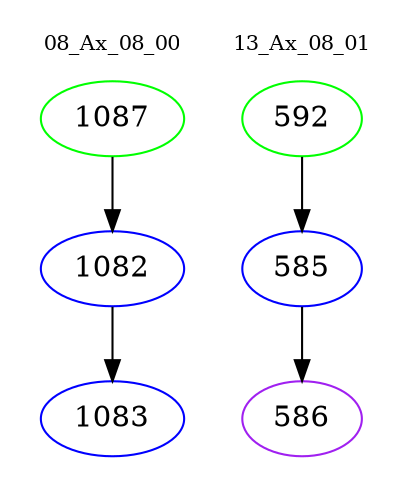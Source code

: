 digraph{
subgraph cluster_0 {
color = white
label = "08_Ax_08_00";
fontsize=10;
T0_1087 [label="1087", color="green"]
T0_1087 -> T0_1082 [color="black"]
T0_1082 [label="1082", color="blue"]
T0_1082 -> T0_1083 [color="black"]
T0_1083 [label="1083", color="blue"]
}
subgraph cluster_1 {
color = white
label = "13_Ax_08_01";
fontsize=10;
T1_592 [label="592", color="green"]
T1_592 -> T1_585 [color="black"]
T1_585 [label="585", color="blue"]
T1_585 -> T1_586 [color="black"]
T1_586 [label="586", color="purple"]
}
}
